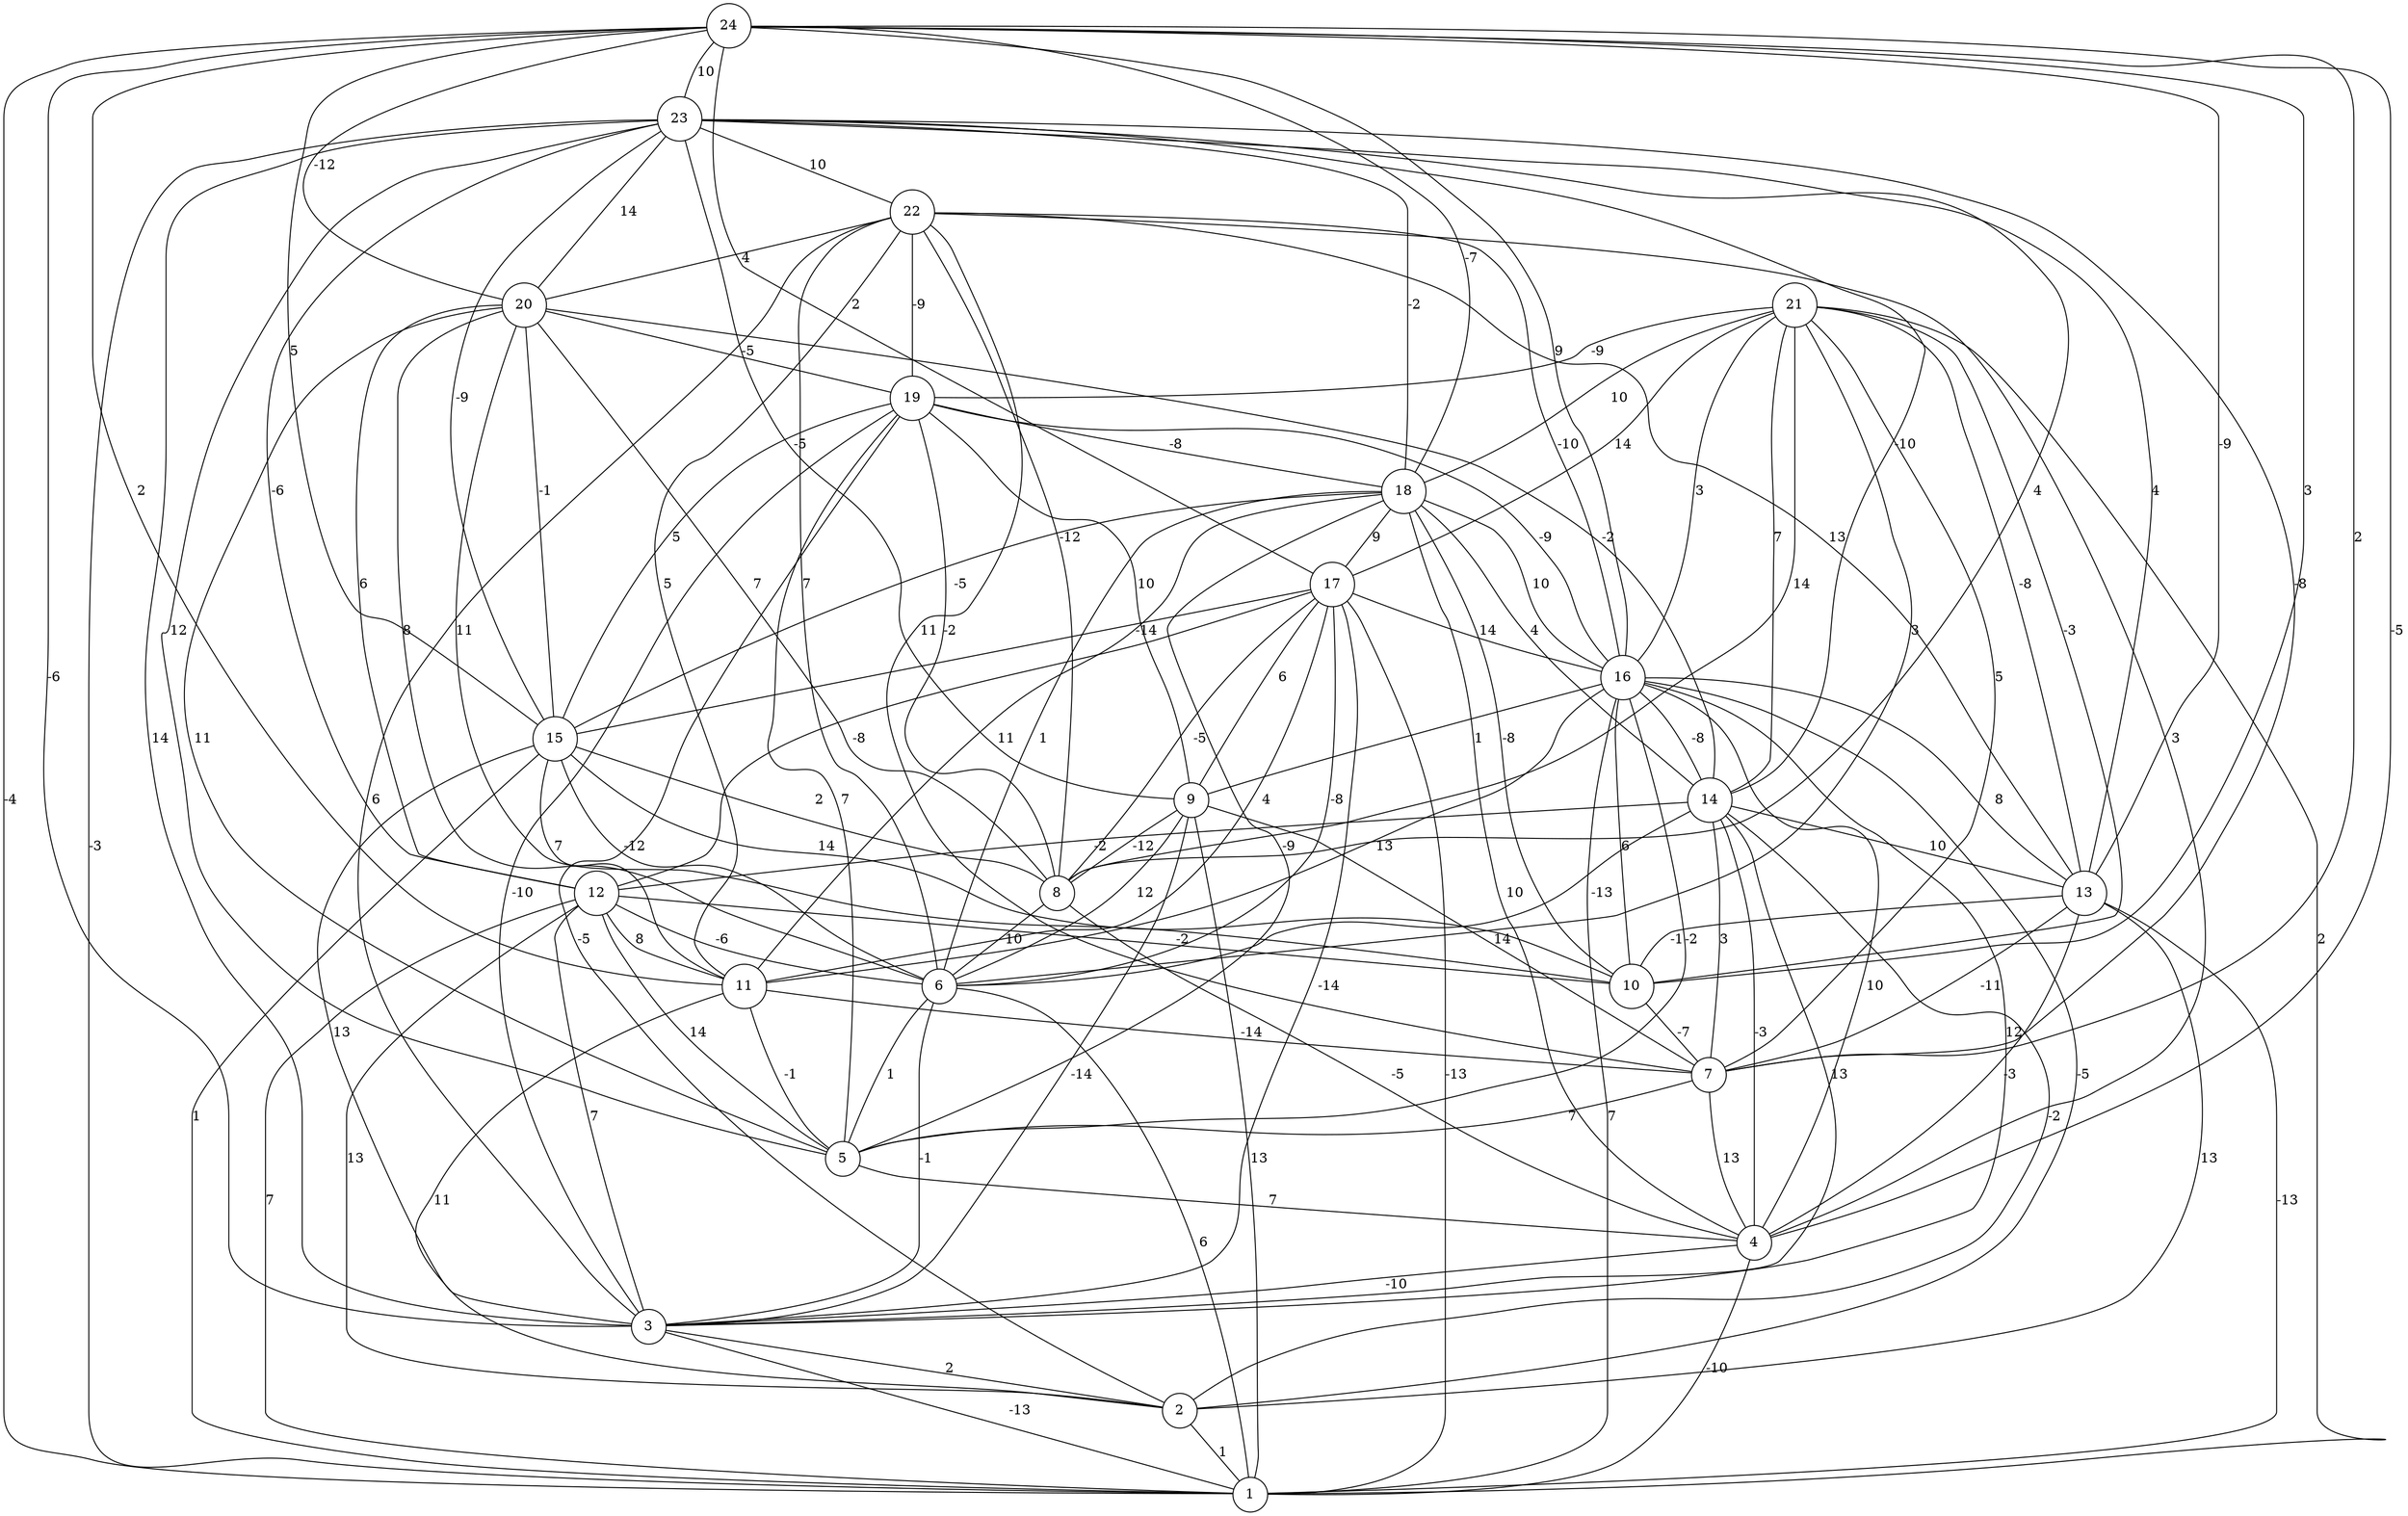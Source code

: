 graph { 
	 fontname="Helvetica,Arial,sans-serif" 
	 node [shape = circle]; 
	 24 -- 1 [label = "-4"];
	 24 -- 3 [label = "-6"];
	 24 -- 4 [label = "-5"];
	 24 -- 7 [label = "2"];
	 24 -- 10 [label = "3"];
	 24 -- 11 [label = "2"];
	 24 -- 13 [label = "-9"];
	 24 -- 15 [label = "5"];
	 24 -- 16 [label = "9"];
	 24 -- 17 [label = "2"];
	 24 -- 18 [label = "-7"];
	 24 -- 20 [label = "-12"];
	 24 -- 23 [label = "10"];
	 23 -- 1 [label = "-3"];
	 23 -- 3 [label = "14"];
	 23 -- 5 [label = "12"];
	 23 -- 7 [label = "-8"];
	 23 -- 8 [label = "4"];
	 23 -- 9 [label = "-5"];
	 23 -- 12 [label = "-6"];
	 23 -- 13 [label = "4"];
	 23 -- 14 [label = "-10"];
	 23 -- 15 [label = "-9"];
	 23 -- 18 [label = "-2"];
	 23 -- 20 [label = "14"];
	 23 -- 22 [label = "10"];
	 22 -- 3 [label = "6"];
	 22 -- 4 [label = "3"];
	 22 -- 6 [label = "7"];
	 22 -- 7 [label = "11"];
	 22 -- 8 [label = "-12"];
	 22 -- 11 [label = "5"];
	 22 -- 13 [label = "13"];
	 22 -- 16 [label = "-10"];
	 22 -- 19 [label = "-9"];
	 22 -- 20 [label = "4"];
	 21 -- 1 [label = "2"];
	 21 -- 6 [label = "3"];
	 21 -- 7 [label = "5"];
	 21 -- 8 [label = "14"];
	 21 -- 10 [label = "-3"];
	 21 -- 13 [label = "-8"];
	 21 -- 14 [label = "7"];
	 21 -- 16 [label = "3"];
	 21 -- 17 [label = "14"];
	 21 -- 18 [label = "10"];
	 21 -- 19 [label = "-9"];
	 20 -- 5 [label = "11"];
	 20 -- 6 [label = "8"];
	 20 -- 8 [label = "7"];
	 20 -- 10 [label = "11"];
	 20 -- 12 [label = "6"];
	 20 -- 14 [label = "-2"];
	 20 -- 15 [label = "-1"];
	 20 -- 19 [label = "-5"];
	 19 -- 2 [label = "-5"];
	 19 -- 3 [label = "-10"];
	 19 -- 5 [label = "7"];
	 19 -- 8 [label = "-2"];
	 19 -- 9 [label = "10"];
	 19 -- 15 [label = "5"];
	 19 -- 16 [label = "-9"];
	 19 -- 18 [label = "-8"];
	 18 -- 4 [label = "10"];
	 18 -- 5 [label = "-9"];
	 18 -- 6 [label = "1"];
	 18 -- 10 [label = "-8"];
	 18 -- 11 [label = "11"];
	 18 -- 14 [label = "4"];
	 18 -- 15 [label = "-5"];
	 18 -- 16 [label = "10"];
	 18 -- 17 [label = "9"];
	 17 -- 1 [label = "-13"];
	 17 -- 3 [label = "-14"];
	 17 -- 6 [label = "-8"];
	 17 -- 8 [label = "-5"];
	 17 -- 9 [label = "6"];
	 17 -- 11 [label = "4"];
	 17 -- 12 [label = "-8"];
	 17 -- 15 [label = "-14"];
	 17 -- 16 [label = "14"];
	 16 -- 1 [label = "7"];
	 16 -- 2 [label = "-5"];
	 16 -- 3 [label = "12"];
	 16 -- 4 [label = "10"];
	 16 -- 5 [label = "-2"];
	 16 -- 9 [label = "1"];
	 16 -- 10 [label = "6"];
	 16 -- 11 [label = "13"];
	 16 -- 13 [label = "8"];
	 16 -- 14 [label = "-8"];
	 15 -- 1 [label = "1"];
	 15 -- 3 [label = "13"];
	 15 -- 6 [label = "-12"];
	 15 -- 8 [label = "2"];
	 15 -- 10 [label = "14"];
	 15 -- 11 [label = "7"];
	 14 -- 2 [label = "-2"];
	 14 -- 3 [label = "13"];
	 14 -- 4 [label = "-3"];
	 14 -- 6 [label = "-13"];
	 14 -- 7 [label = "3"];
	 14 -- 12 [label = "-2"];
	 14 -- 13 [label = "10"];
	 13 -- 1 [label = "-13"];
	 13 -- 2 [label = "13"];
	 13 -- 4 [label = "-3"];
	 13 -- 7 [label = "-11"];
	 13 -- 10 [label = "-1"];
	 12 -- 1 [label = "7"];
	 12 -- 2 [label = "13"];
	 12 -- 3 [label = "7"];
	 12 -- 5 [label = "14"];
	 12 -- 6 [label = "-6"];
	 12 -- 10 [label = "-2"];
	 12 -- 11 [label = "8"];
	 11 -- 2 [label = "11"];
	 11 -- 5 [label = "-1"];
	 11 -- 7 [label = "-14"];
	 10 -- 7 [label = "-7"];
	 9 -- 1 [label = "13"];
	 9 -- 3 [label = "-14"];
	 9 -- 6 [label = "12"];
	 9 -- 7 [label = "14"];
	 9 -- 8 [label = "-12"];
	 8 -- 4 [label = "-5"];
	 8 -- 6 [label = "10"];
	 7 -- 4 [label = "13"];
	 7 -- 5 [label = "7"];
	 6 -- 1 [label = "6"];
	 6 -- 3 [label = "-1"];
	 6 -- 5 [label = "1"];
	 5 -- 4 [label = "7"];
	 4 -- 1 [label = "-10"];
	 4 -- 3 [label = "-10"];
	 3 -- 1 [label = "-13"];
	 3 -- 2 [label = "2"];
	 2 -- 1 [label = "1"];
	 1;
	 2;
	 3;
	 4;
	 5;
	 6;
	 7;
	 8;
	 9;
	 10;
	 11;
	 12;
	 13;
	 14;
	 15;
	 16;
	 17;
	 18;
	 19;
	 20;
	 21;
	 22;
	 23;
	 24;
}
